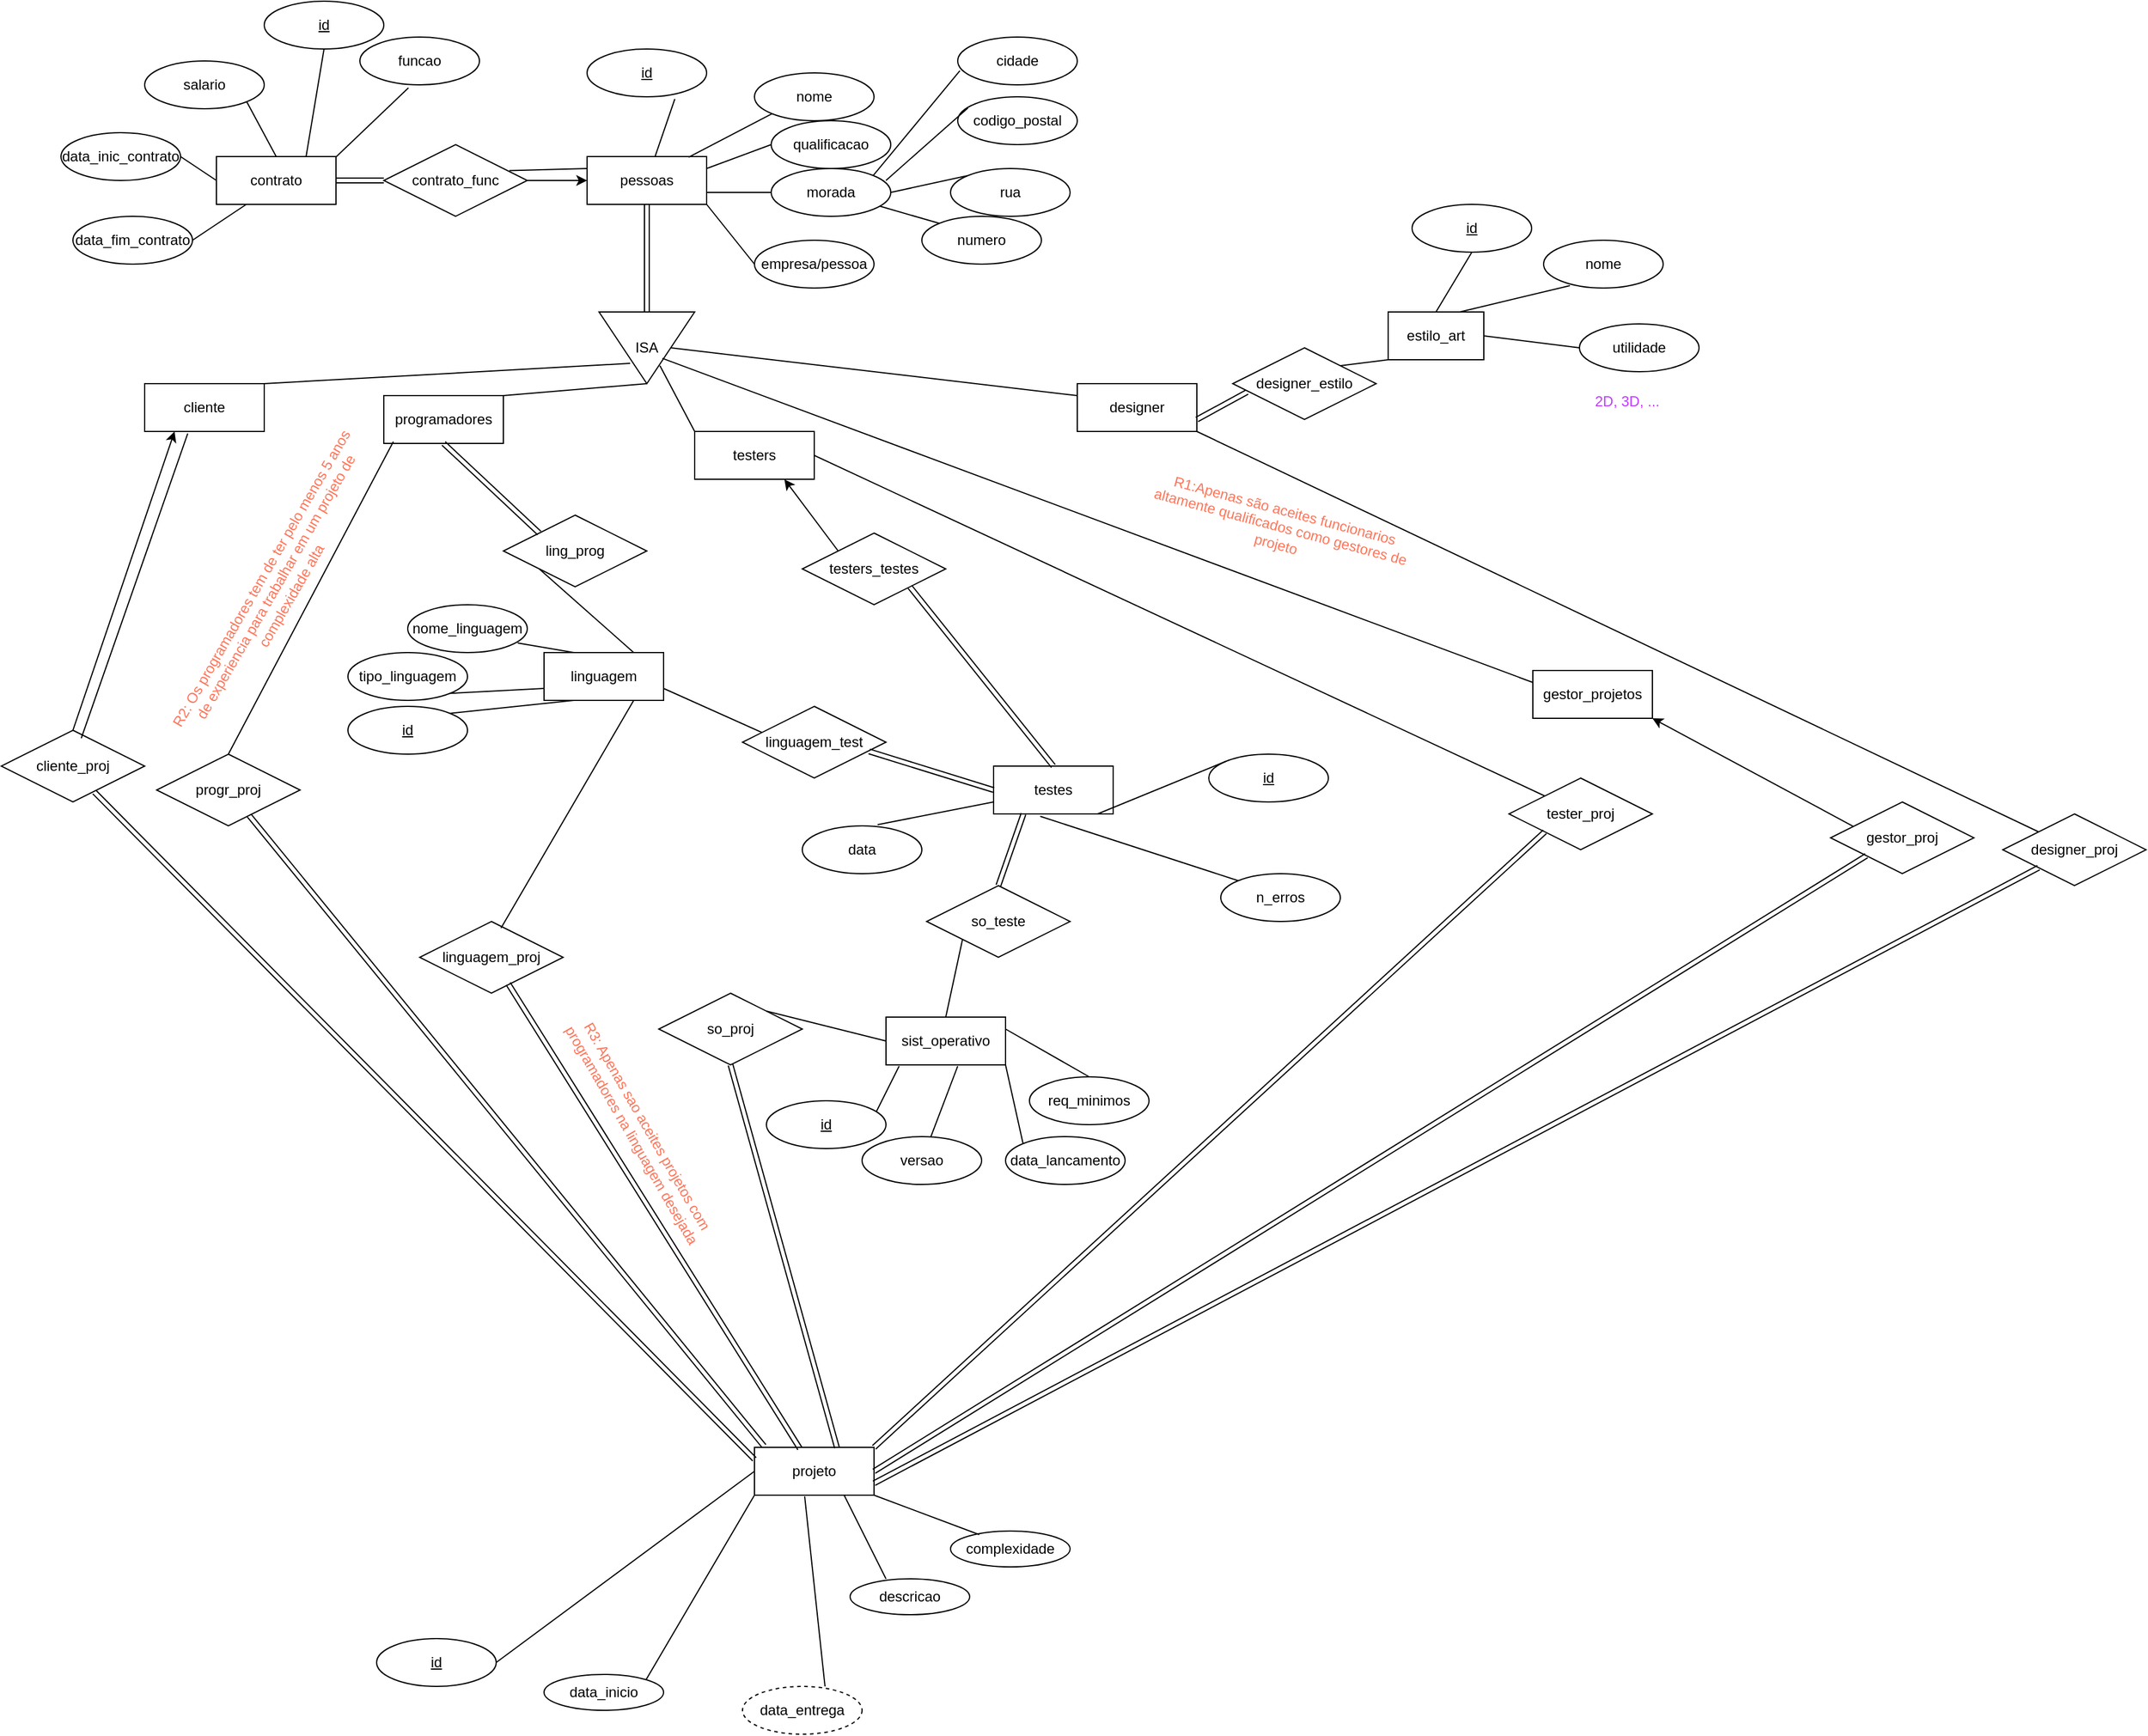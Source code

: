 <mxfile version="22.0.4" type="google">
  <diagram name="Página-1" id="nMjUwfcMZsWqJaZEK7a1">
    <mxGraphModel grid="1" page="1" gridSize="10" guides="1" tooltips="1" connect="1" arrows="1" fold="1" pageScale="1" pageWidth="827" pageHeight="1169" math="0" shadow="0">
      <root>
        <mxCell id="0" />
        <mxCell id="1" parent="0" />
        <mxCell id="pYMBZBInxaOQRp_aP_Sl-1" value="pessoas" style="whiteSpace=wrap;html=1;align=center;" vertex="1" parent="1">
          <mxGeometry x="350" y="190" width="100" height="40" as="geometry" />
        </mxCell>
        <mxCell id="pYMBZBInxaOQRp_aP_Sl-2" value="id" style="ellipse;whiteSpace=wrap;html=1;align=center;fontStyle=4;" vertex="1" parent="1">
          <mxGeometry x="350" y="100" width="100" height="40" as="geometry" />
        </mxCell>
        <mxCell id="pYMBZBInxaOQRp_aP_Sl-3" value="nome" style="ellipse;whiteSpace=wrap;html=1;align=center;" vertex="1" parent="1">
          <mxGeometry x="490" y="120" width="100" height="40" as="geometry" />
        </mxCell>
        <mxCell id="pYMBZBInxaOQRp_aP_Sl-4" value="funcao" style="ellipse;whiteSpace=wrap;html=1;align=center;direction=east;" vertex="1" parent="1">
          <mxGeometry x="160" y="90" width="100" height="40" as="geometry" />
        </mxCell>
        <mxCell id="pYMBZBInxaOQRp_aP_Sl-5" value="qualificacao" style="ellipse;whiteSpace=wrap;html=1;align=center;" vertex="1" parent="1">
          <mxGeometry x="504" y="160" width="100" height="40" as="geometry" />
        </mxCell>
        <mxCell id="pYMBZBInxaOQRp_aP_Sl-6" value="morada" style="ellipse;whiteSpace=wrap;html=1;align=center;" vertex="1" parent="1">
          <mxGeometry x="504" y="200" width="100" height="40" as="geometry" />
        </mxCell>
        <mxCell id="pYMBZBInxaOQRp_aP_Sl-7" value="empresa/pessoa" style="ellipse;whiteSpace=wrap;html=1;align=center;" vertex="1" parent="1">
          <mxGeometry x="490" y="260" width="100" height="40" as="geometry" />
        </mxCell>
        <mxCell id="pYMBZBInxaOQRp_aP_Sl-8" value="" style="endArrow=none;html=1;rounded=0;entryX=0;entryY=0.5;entryDx=0;entryDy=0;exitX=1;exitY=0.25;exitDx=0;exitDy=0;" edge="1" parent="1" source="pYMBZBInxaOQRp_aP_Sl-1" target="pYMBZBInxaOQRp_aP_Sl-5">
          <mxGeometry width="50" height="50" relative="1" as="geometry">
            <mxPoint x="320" y="270" as="sourcePoint" />
            <mxPoint x="370" y="220" as="targetPoint" />
          </mxGeometry>
        </mxCell>
        <mxCell id="pYMBZBInxaOQRp_aP_Sl-9" value="" style="endArrow=none;html=1;rounded=0;entryX=0;entryY=1;entryDx=0;entryDy=0;exitX=0.849;exitY=0.014;exitDx=0;exitDy=0;exitPerimeter=0;" edge="1" parent="1" source="pYMBZBInxaOQRp_aP_Sl-1" target="pYMBZBInxaOQRp_aP_Sl-3">
          <mxGeometry width="50" height="50" relative="1" as="geometry">
            <mxPoint x="320" y="270" as="sourcePoint" />
            <mxPoint x="370" y="220" as="targetPoint" />
          </mxGeometry>
        </mxCell>
        <mxCell id="pYMBZBInxaOQRp_aP_Sl-10" value="" style="endArrow=none;html=1;rounded=0;entryX=0.406;entryY=1.062;entryDx=0;entryDy=0;entryPerimeter=0;exitX=0.58;exitY=0.057;exitDx=0;exitDy=0;exitPerimeter=0;" edge="1" parent="1" target="pYMBZBInxaOQRp_aP_Sl-4">
          <mxGeometry width="50" height="50" relative="1" as="geometry">
            <mxPoint x="138" y="192.28" as="sourcePoint" />
            <mxPoint x="100" y="220" as="targetPoint" />
          </mxGeometry>
        </mxCell>
        <mxCell id="pYMBZBInxaOQRp_aP_Sl-11" value="" style="endArrow=none;html=1;rounded=0;entryX=0.734;entryY=1.046;entryDx=0;entryDy=0;entryPerimeter=0;" edge="1" parent="1" source="pYMBZBInxaOQRp_aP_Sl-1" target="pYMBZBInxaOQRp_aP_Sl-2">
          <mxGeometry width="50" height="50" relative="1" as="geometry">
            <mxPoint x="320" y="270" as="sourcePoint" />
            <mxPoint x="370" y="220" as="targetPoint" />
          </mxGeometry>
        </mxCell>
        <mxCell id="pYMBZBInxaOQRp_aP_Sl-12" value="" style="endArrow=none;html=1;rounded=0;entryX=0;entryY=0.5;entryDx=0;entryDy=0;exitX=1;exitY=0.75;exitDx=0;exitDy=0;" edge="1" parent="1" source="pYMBZBInxaOQRp_aP_Sl-1" target="pYMBZBInxaOQRp_aP_Sl-6">
          <mxGeometry width="50" height="50" relative="1" as="geometry">
            <mxPoint x="390" y="270" as="sourcePoint" />
            <mxPoint x="440" y="220" as="targetPoint" />
          </mxGeometry>
        </mxCell>
        <mxCell id="pYMBZBInxaOQRp_aP_Sl-13" value="" style="endArrow=none;html=1;rounded=0;entryX=0;entryY=0.5;entryDx=0;entryDy=0;exitX=1;exitY=1;exitDx=0;exitDy=0;" edge="1" parent="1" source="pYMBZBInxaOQRp_aP_Sl-1" target="pYMBZBInxaOQRp_aP_Sl-7">
          <mxGeometry width="50" height="50" relative="1" as="geometry">
            <mxPoint x="390" y="270" as="sourcePoint" />
            <mxPoint x="440" y="220" as="targetPoint" />
          </mxGeometry>
        </mxCell>
        <mxCell id="pYMBZBInxaOQRp_aP_Sl-14" value="cidade" style="ellipse;whiteSpace=wrap;html=1;align=center;" vertex="1" parent="1">
          <mxGeometry x="660" y="90" width="100" height="40" as="geometry" />
        </mxCell>
        <mxCell id="pYMBZBInxaOQRp_aP_Sl-15" value="codigo_postal" style="ellipse;whiteSpace=wrap;html=1;align=center;" vertex="1" parent="1">
          <mxGeometry x="660" y="140" width="100" height="40" as="geometry" />
        </mxCell>
        <mxCell id="pYMBZBInxaOQRp_aP_Sl-16" value="rua" style="ellipse;whiteSpace=wrap;html=1;align=center;" vertex="1" parent="1">
          <mxGeometry x="654" y="200" width="100" height="40" as="geometry" />
        </mxCell>
        <mxCell id="pYMBZBInxaOQRp_aP_Sl-17" value="numero" style="ellipse;whiteSpace=wrap;html=1;align=center;" vertex="1" parent="1">
          <mxGeometry x="630" y="240" width="100" height="40" as="geometry" />
        </mxCell>
        <mxCell id="pYMBZBInxaOQRp_aP_Sl-18" value="" style="endArrow=none;html=1;rounded=0;entryX=0.018;entryY=0.704;entryDx=0;entryDy=0;entryPerimeter=0;exitX=1;exitY=0;exitDx=0;exitDy=0;" edge="1" parent="1" source="pYMBZBInxaOQRp_aP_Sl-6" target="pYMBZBInxaOQRp_aP_Sl-14">
          <mxGeometry width="50" height="50" relative="1" as="geometry">
            <mxPoint x="650" y="130" as="sourcePoint" />
            <mxPoint x="640" y="120" as="targetPoint" />
          </mxGeometry>
        </mxCell>
        <mxCell id="pYMBZBInxaOQRp_aP_Sl-19" value="" style="endArrow=none;html=1;rounded=0;entryX=0.085;entryY=0.233;entryDx=0;entryDy=0;entryPerimeter=0;" edge="1" parent="1" target="pYMBZBInxaOQRp_aP_Sl-15">
          <mxGeometry width="50" height="50" relative="1" as="geometry">
            <mxPoint x="600" y="210" as="sourcePoint" />
            <mxPoint x="672" y="128" as="targetPoint" />
          </mxGeometry>
        </mxCell>
        <mxCell id="pYMBZBInxaOQRp_aP_Sl-20" value="" style="endArrow=none;html=1;rounded=0;entryX=0;entryY=0;entryDx=0;entryDy=0;exitX=1;exitY=0.5;exitDx=0;exitDy=0;" edge="1" parent="1" source="pYMBZBInxaOQRp_aP_Sl-6" target="pYMBZBInxaOQRp_aP_Sl-16">
          <mxGeometry width="50" height="50" relative="1" as="geometry">
            <mxPoint x="639.355" y="154.142" as="sourcePoint" />
            <mxPoint x="682" y="138" as="targetPoint" />
          </mxGeometry>
        </mxCell>
        <mxCell id="pYMBZBInxaOQRp_aP_Sl-21" value="" style="endArrow=none;html=1;rounded=0;exitX=0;exitY=0;exitDx=0;exitDy=0;" edge="1" parent="1" source="pYMBZBInxaOQRp_aP_Sl-17" target="pYMBZBInxaOQRp_aP_Sl-6">
          <mxGeometry width="50" height="50" relative="1" as="geometry">
            <mxPoint x="680" y="160" as="sourcePoint" />
            <mxPoint x="632.3" y="156.88" as="targetPoint" />
          </mxGeometry>
        </mxCell>
        <mxCell id="pYMBZBInxaOQRp_aP_Sl-22" value="contrato" style="whiteSpace=wrap;html=1;align=center;" vertex="1" parent="1">
          <mxGeometry x="40" y="190" width="100" height="40" as="geometry" />
        </mxCell>
        <mxCell id="pYMBZBInxaOQRp_aP_Sl-23" value="contrato_func" style="shape=rhombus;perimeter=rhombusPerimeter;whiteSpace=wrap;html=1;align=center;" vertex="1" parent="1">
          <mxGeometry x="180" y="180" width="120" height="60" as="geometry" />
        </mxCell>
        <mxCell id="pYMBZBInxaOQRp_aP_Sl-27" value="id" style="ellipse;whiteSpace=wrap;html=1;align=center;fontStyle=4;" vertex="1" parent="1">
          <mxGeometry x="80" y="60" width="100" height="40" as="geometry" />
        </mxCell>
        <mxCell id="pYMBZBInxaOQRp_aP_Sl-28" value="salario" style="ellipse;whiteSpace=wrap;html=1;align=center;" vertex="1" parent="1">
          <mxGeometry x="-20" y="110" width="100" height="40" as="geometry" />
        </mxCell>
        <mxCell id="pYMBZBInxaOQRp_aP_Sl-29" value="data_inic_contrato" style="ellipse;whiteSpace=wrap;html=1;align=center;" vertex="1" parent="1">
          <mxGeometry x="-90" y="170" width="100" height="40" as="geometry" />
        </mxCell>
        <mxCell id="pYMBZBInxaOQRp_aP_Sl-30" value="data_fim_contrato" style="ellipse;whiteSpace=wrap;html=1;align=center;" vertex="1" parent="1">
          <mxGeometry x="-80" y="240" width="100" height="40" as="geometry" />
        </mxCell>
        <mxCell id="pYMBZBInxaOQRp_aP_Sl-31" value="" style="endArrow=none;html=1;rounded=0;exitX=1;exitY=0.5;exitDx=0;exitDy=0;entryX=0.25;entryY=1;entryDx=0;entryDy=0;" edge="1" parent="1" source="pYMBZBInxaOQRp_aP_Sl-30" target="pYMBZBInxaOQRp_aP_Sl-22">
          <mxGeometry width="50" height="50" relative="1" as="geometry">
            <mxPoint x="40" y="190" as="sourcePoint" />
            <mxPoint x="90" y="140" as="targetPoint" />
          </mxGeometry>
        </mxCell>
        <mxCell id="pYMBZBInxaOQRp_aP_Sl-32" value="" style="endArrow=none;html=1;rounded=0;entryX=1;entryY=0.5;entryDx=0;entryDy=0;exitX=0;exitY=0.5;exitDx=0;exitDy=0;" edge="1" parent="1" source="pYMBZBInxaOQRp_aP_Sl-22" target="pYMBZBInxaOQRp_aP_Sl-29">
          <mxGeometry width="50" height="50" relative="1" as="geometry">
            <mxPoint x="40" y="190" as="sourcePoint" />
            <mxPoint x="90" y="140" as="targetPoint" />
          </mxGeometry>
        </mxCell>
        <mxCell id="pYMBZBInxaOQRp_aP_Sl-33" value="" style="endArrow=none;html=1;rounded=0;entryX=1;entryY=1;entryDx=0;entryDy=0;exitX=0.5;exitY=0;exitDx=0;exitDy=0;" edge="1" parent="1" source="pYMBZBInxaOQRp_aP_Sl-22" target="pYMBZBInxaOQRp_aP_Sl-28">
          <mxGeometry width="50" height="50" relative="1" as="geometry">
            <mxPoint x="40" y="190" as="sourcePoint" />
            <mxPoint x="90" y="140" as="targetPoint" />
          </mxGeometry>
        </mxCell>
        <mxCell id="pYMBZBInxaOQRp_aP_Sl-34" value="" style="endArrow=none;html=1;rounded=0;entryX=0.5;entryY=1;entryDx=0;entryDy=0;exitX=0.75;exitY=0;exitDx=0;exitDy=0;" edge="1" parent="1" source="pYMBZBInxaOQRp_aP_Sl-22" target="pYMBZBInxaOQRp_aP_Sl-27">
          <mxGeometry width="50" height="50" relative="1" as="geometry">
            <mxPoint x="40" y="190" as="sourcePoint" />
            <mxPoint x="90" y="140" as="targetPoint" />
          </mxGeometry>
        </mxCell>
        <mxCell id="cx5ySKviC3P1cnNgyjA7-1" value="ISA" style="triangle;whiteSpace=wrap;html=1;direction=south;" vertex="1" parent="1">
          <mxGeometry x="360" y="320" width="80" height="60" as="geometry" />
        </mxCell>
        <mxCell id="cx5ySKviC3P1cnNgyjA7-3" value="cliente" style="whiteSpace=wrap;html=1;align=center;" vertex="1" parent="1">
          <mxGeometry x="-20" y="380" width="100" height="40" as="geometry" />
        </mxCell>
        <mxCell id="cx5ySKviC3P1cnNgyjA7-4" value="" style="endArrow=none;html=1;rounded=0;entryX=0.717;entryY=0.675;entryDx=0;entryDy=0;entryPerimeter=0;exitX=1;exitY=0;exitDx=0;exitDy=0;" edge="1" parent="1" source="cx5ySKviC3P1cnNgyjA7-3" target="cx5ySKviC3P1cnNgyjA7-1">
          <mxGeometry width="50" height="50" relative="1" as="geometry">
            <mxPoint x="420" y="560" as="sourcePoint" />
            <mxPoint x="470" y="510" as="targetPoint" />
          </mxGeometry>
        </mxCell>
        <mxCell id="cx5ySKviC3P1cnNgyjA7-5" value="programadores" style="whiteSpace=wrap;html=1;align=center;" vertex="1" parent="1">
          <mxGeometry x="180" y="390" width="100" height="40" as="geometry" />
        </mxCell>
        <mxCell id="cx5ySKviC3P1cnNgyjA7-6" value="" style="endArrow=none;html=1;rounded=0;entryX=1;entryY=0.5;entryDx=0;entryDy=0;exitX=1;exitY=0;exitDx=0;exitDy=0;" edge="1" parent="1" source="cx5ySKviC3P1cnNgyjA7-5" target="cx5ySKviC3P1cnNgyjA7-1">
          <mxGeometry width="50" height="50" relative="1" as="geometry">
            <mxPoint x="420" y="560" as="sourcePoint" />
            <mxPoint x="470" y="510" as="targetPoint" />
          </mxGeometry>
        </mxCell>
        <mxCell id="cx5ySKviC3P1cnNgyjA7-7" value="ling_prog" style="shape=rhombus;perimeter=rhombusPerimeter;whiteSpace=wrap;html=1;align=center;" vertex="1" parent="1">
          <mxGeometry x="280" y="490" width="120" height="60" as="geometry" />
        </mxCell>
        <mxCell id="cx5ySKviC3P1cnNgyjA7-8" value="linguagem" style="whiteSpace=wrap;html=1;align=center;" vertex="1" parent="1">
          <mxGeometry x="314" y="605" width="100" height="40" as="geometry" />
        </mxCell>
        <mxCell id="cx5ySKviC3P1cnNgyjA7-9" value="" style="shape=link;html=1;rounded=0;entryX=0.5;entryY=1;entryDx=0;entryDy=0;exitX=0;exitY=0;exitDx=0;exitDy=0;" edge="1" parent="1" source="cx5ySKviC3P1cnNgyjA7-7" target="cx5ySKviC3P1cnNgyjA7-5">
          <mxGeometry width="100" relative="1" as="geometry">
            <mxPoint x="340" y="710" as="sourcePoint" />
            <mxPoint x="440" y="710" as="targetPoint" />
          </mxGeometry>
        </mxCell>
        <mxCell id="cx5ySKviC3P1cnNgyjA7-10" value="" style="endArrow=none;html=1;rounded=0;entryX=0;entryY=1;entryDx=0;entryDy=0;exitX=0.75;exitY=0;exitDx=0;exitDy=0;" edge="1" parent="1" source="cx5ySKviC3P1cnNgyjA7-8" target="cx5ySKviC3P1cnNgyjA7-7">
          <mxGeometry width="50" height="50" relative="1" as="geometry">
            <mxPoint x="370" y="740" as="sourcePoint" />
            <mxPoint x="420" y="690" as="targetPoint" />
          </mxGeometry>
        </mxCell>
        <mxCell id="cx5ySKviC3P1cnNgyjA7-11" value="nome_linguagem" style="ellipse;whiteSpace=wrap;html=1;align=center;" vertex="1" parent="1">
          <mxGeometry x="200" y="565" width="100" height="40" as="geometry" />
        </mxCell>
        <mxCell id="cx5ySKviC3P1cnNgyjA7-12" value="" style="endArrow=none;html=1;rounded=0;entryX=0.92;entryY=0.8;entryDx=0;entryDy=0;entryPerimeter=0;exitX=0.25;exitY=0;exitDx=0;exitDy=0;" edge="1" parent="1" source="cx5ySKviC3P1cnNgyjA7-8" target="cx5ySKviC3P1cnNgyjA7-11">
          <mxGeometry width="50" height="50" relative="1" as="geometry">
            <mxPoint x="370" y="660" as="sourcePoint" />
            <mxPoint x="420" y="610" as="targetPoint" />
          </mxGeometry>
        </mxCell>
        <mxCell id="cx5ySKviC3P1cnNgyjA7-13" value="tipo_linguagem" style="ellipse;whiteSpace=wrap;html=1;align=center;" vertex="1" parent="1">
          <mxGeometry x="150" y="605" width="100" height="40" as="geometry" />
        </mxCell>
        <mxCell id="cx5ySKviC3P1cnNgyjA7-14" value="" style="endArrow=none;html=1;rounded=0;entryX=1;entryY=1;entryDx=0;entryDy=0;exitX=0;exitY=0.75;exitDx=0;exitDy=0;" edge="1" parent="1" source="cx5ySKviC3P1cnNgyjA7-8" target="cx5ySKviC3P1cnNgyjA7-13">
          <mxGeometry width="50" height="50" relative="1" as="geometry">
            <mxPoint x="370" y="660" as="sourcePoint" />
            <mxPoint x="420" y="610" as="targetPoint" />
          </mxGeometry>
        </mxCell>
        <mxCell id="cx5ySKviC3P1cnNgyjA7-15" value="id" style="ellipse;whiteSpace=wrap;html=1;align=center;fontStyle=4;" vertex="1" parent="1">
          <mxGeometry x="150" y="650" width="100" height="40" as="geometry" />
        </mxCell>
        <mxCell id="cx5ySKviC3P1cnNgyjA7-16" value="" style="endArrow=none;html=1;rounded=0;entryX=0.25;entryY=1;entryDx=0;entryDy=0;exitX=1;exitY=0;exitDx=0;exitDy=0;" edge="1" parent="1" source="cx5ySKviC3P1cnNgyjA7-15" target="cx5ySKviC3P1cnNgyjA7-8">
          <mxGeometry width="50" height="50" relative="1" as="geometry">
            <mxPoint x="370" y="660" as="sourcePoint" />
            <mxPoint x="420" y="610" as="targetPoint" />
          </mxGeometry>
        </mxCell>
        <mxCell id="cx5ySKviC3P1cnNgyjA7-19" value="testers" style="whiteSpace=wrap;html=1;align=center;" vertex="1" parent="1">
          <mxGeometry x="440" y="420" width="100" height="40" as="geometry" />
        </mxCell>
        <mxCell id="cx5ySKviC3P1cnNgyjA7-20" value="" style="endArrow=none;html=1;rounded=0;entryX=0.75;entryY=0.363;entryDx=0;entryDy=0;entryPerimeter=0;exitX=0;exitY=0;exitDx=0;exitDy=0;" edge="1" parent="1" source="cx5ySKviC3P1cnNgyjA7-19" target="cx5ySKviC3P1cnNgyjA7-1">
          <mxGeometry width="50" height="50" relative="1" as="geometry">
            <mxPoint x="630" y="470" as="sourcePoint" />
            <mxPoint x="680" y="420" as="targetPoint" />
          </mxGeometry>
        </mxCell>
        <mxCell id="cx5ySKviC3P1cnNgyjA7-22" value="testers_testes" style="shape=rhombus;perimeter=rhombusPerimeter;whiteSpace=wrap;html=1;align=center;" vertex="1" parent="1">
          <mxGeometry x="530" y="505" width="120" height="60" as="geometry" />
        </mxCell>
        <mxCell id="cx5ySKviC3P1cnNgyjA7-23" value="testes" style="whiteSpace=wrap;html=1;align=center;" vertex="1" parent="1">
          <mxGeometry x="690" y="700" width="100" height="40" as="geometry" />
        </mxCell>
        <mxCell id="cx5ySKviC3P1cnNgyjA7-24" value="data" style="ellipse;whiteSpace=wrap;html=1;align=center;" vertex="1" parent="1">
          <mxGeometry x="530" y="750" width="100" height="40" as="geometry" />
        </mxCell>
        <mxCell id="cx5ySKviC3P1cnNgyjA7-26" value="n_erros" style="ellipse;whiteSpace=wrap;html=1;align=center;" vertex="1" parent="1">
          <mxGeometry x="880" y="790" width="100" height="40" as="geometry" />
        </mxCell>
        <mxCell id="cx5ySKviC3P1cnNgyjA7-27" value="id" style="ellipse;whiteSpace=wrap;html=1;align=center;fontStyle=4;" vertex="1" parent="1">
          <mxGeometry x="870" y="690" width="100" height="40" as="geometry" />
        </mxCell>
        <mxCell id="cx5ySKviC3P1cnNgyjA7-28" value="" style="endArrow=none;html=1;rounded=0;entryX=0;entryY=0.75;entryDx=0;entryDy=0;exitX=0.63;exitY=-0.025;exitDx=0;exitDy=0;exitPerimeter=0;" edge="1" parent="1" source="cx5ySKviC3P1cnNgyjA7-24" target="cx5ySKviC3P1cnNgyjA7-23">
          <mxGeometry width="50" height="50" relative="1" as="geometry">
            <mxPoint x="830" y="610" as="sourcePoint" />
            <mxPoint x="880" y="560" as="targetPoint" />
          </mxGeometry>
        </mxCell>
        <mxCell id="cx5ySKviC3P1cnNgyjA7-29" value="" style="endArrow=none;html=1;rounded=0;entryX=0.39;entryY=1.05;entryDx=0;entryDy=0;exitX=0;exitY=0;exitDx=0;exitDy=0;entryPerimeter=0;" edge="1" parent="1" source="cx5ySKviC3P1cnNgyjA7-26" target="cx5ySKviC3P1cnNgyjA7-23">
          <mxGeometry width="50" height="50" relative="1" as="geometry">
            <mxPoint x="603" y="679" as="sourcePoint" />
            <mxPoint x="650" y="660" as="targetPoint" />
          </mxGeometry>
        </mxCell>
        <mxCell id="cx5ySKviC3P1cnNgyjA7-30" value="" style="endArrow=none;html=1;rounded=0;entryX=0.87;entryY=1;entryDx=0;entryDy=0;exitX=0;exitY=0;exitDx=0;exitDy=0;entryPerimeter=0;" edge="1" parent="1" source="cx5ySKviC3P1cnNgyjA7-27" target="cx5ySKviC3P1cnNgyjA7-23">
          <mxGeometry width="50" height="50" relative="1" as="geometry">
            <mxPoint x="613" y="689" as="sourcePoint" />
            <mxPoint x="660" y="670" as="targetPoint" />
          </mxGeometry>
        </mxCell>
        <mxCell id="cx5ySKviC3P1cnNgyjA7-37" value="linguagem_test" style="shape=rhombus;perimeter=rhombusPerimeter;whiteSpace=wrap;html=1;align=center;" vertex="1" parent="1">
          <mxGeometry x="480" y="650" width="120" height="60" as="geometry" />
        </mxCell>
        <mxCell id="cx5ySKviC3P1cnNgyjA7-40" value="sist_operativo" style="whiteSpace=wrap;html=1;align=center;" vertex="1" parent="1">
          <mxGeometry x="600" y="910" width="100" height="40" as="geometry" />
        </mxCell>
        <mxCell id="cx5ySKviC3P1cnNgyjA7-41" value="req_minimos" style="ellipse;whiteSpace=wrap;html=1;align=center;" vertex="1" parent="1">
          <mxGeometry x="720" y="960" width="100" height="40" as="geometry" />
        </mxCell>
        <mxCell id="cx5ySKviC3P1cnNgyjA7-42" value="data_lancamento" style="ellipse;whiteSpace=wrap;html=1;align=center;" vertex="1" parent="1">
          <mxGeometry x="700" y="1010" width="100" height="40" as="geometry" />
        </mxCell>
        <mxCell id="cx5ySKviC3P1cnNgyjA7-43" value="versao" style="ellipse;whiteSpace=wrap;html=1;align=center;" vertex="1" parent="1">
          <mxGeometry x="580" y="1010" width="100" height="40" as="geometry" />
        </mxCell>
        <mxCell id="cx5ySKviC3P1cnNgyjA7-44" value="id" style="ellipse;whiteSpace=wrap;html=1;align=center;fontStyle=4;" vertex="1" parent="1">
          <mxGeometry x="500" y="980" width="100" height="40" as="geometry" />
        </mxCell>
        <mxCell id="cx5ySKviC3P1cnNgyjA7-45" value="" style="endArrow=none;html=1;rounded=0;entryX=0.5;entryY=0;entryDx=0;entryDy=0;exitX=1;exitY=0.25;exitDx=0;exitDy=0;" edge="1" parent="1" source="cx5ySKviC3P1cnNgyjA7-40" target="cx5ySKviC3P1cnNgyjA7-41">
          <mxGeometry width="50" height="50" relative="1" as="geometry">
            <mxPoint x="700" y="760" as="sourcePoint" />
            <mxPoint x="750" y="710" as="targetPoint" />
          </mxGeometry>
        </mxCell>
        <mxCell id="cx5ySKviC3P1cnNgyjA7-46" value="" style="endArrow=none;html=1;rounded=0;entryX=0;entryY=0;entryDx=0;entryDy=0;exitX=1;exitY=1;exitDx=0;exitDy=0;" edge="1" parent="1" source="cx5ySKviC3P1cnNgyjA7-40" target="cx5ySKviC3P1cnNgyjA7-42">
          <mxGeometry width="50" height="50" relative="1" as="geometry">
            <mxPoint x="710" y="930" as="sourcePoint" />
            <mxPoint x="780" y="970" as="targetPoint" />
          </mxGeometry>
        </mxCell>
        <mxCell id="cx5ySKviC3P1cnNgyjA7-47" value="" style="endArrow=none;html=1;rounded=0;exitX=0.6;exitY=1.025;exitDx=0;exitDy=0;exitPerimeter=0;" edge="1" parent="1" source="cx5ySKviC3P1cnNgyjA7-40" target="cx5ySKviC3P1cnNgyjA7-43">
          <mxGeometry width="50" height="50" relative="1" as="geometry">
            <mxPoint x="720" y="940" as="sourcePoint" />
            <mxPoint x="790" y="980" as="targetPoint" />
          </mxGeometry>
        </mxCell>
        <mxCell id="cx5ySKviC3P1cnNgyjA7-48" value="" style="endArrow=none;html=1;rounded=0;entryX=0.92;entryY=0.225;entryDx=0;entryDy=0;exitX=0.11;exitY=1.025;exitDx=0;exitDy=0;exitPerimeter=0;entryPerimeter=0;" edge="1" parent="1" source="cx5ySKviC3P1cnNgyjA7-40" target="cx5ySKviC3P1cnNgyjA7-44">
          <mxGeometry width="50" height="50" relative="1" as="geometry">
            <mxPoint x="730" y="950" as="sourcePoint" />
            <mxPoint x="800" y="990" as="targetPoint" />
          </mxGeometry>
        </mxCell>
        <mxCell id="cx5ySKviC3P1cnNgyjA7-50" value="so_teste" style="shape=rhombus;perimeter=rhombusPerimeter;whiteSpace=wrap;html=1;align=center;" vertex="1" parent="1">
          <mxGeometry x="634" y="800" width="120" height="60" as="geometry" />
        </mxCell>
        <mxCell id="cx5ySKviC3P1cnNgyjA7-53" value="designer" style="whiteSpace=wrap;html=1;align=center;" vertex="1" parent="1">
          <mxGeometry x="760" y="380" width="100" height="40" as="geometry" />
        </mxCell>
        <mxCell id="cx5ySKviC3P1cnNgyjA7-54" value="" style="endArrow=none;html=1;rounded=0;entryX=0;entryY=0.25;entryDx=0;entryDy=0;exitX=0.5;exitY=0;exitDx=0;exitDy=0;" edge="1" parent="1" source="cx5ySKviC3P1cnNgyjA7-1" target="cx5ySKviC3P1cnNgyjA7-53">
          <mxGeometry width="50" height="50" relative="1" as="geometry">
            <mxPoint x="560" y="470" as="sourcePoint" />
            <mxPoint x="610" y="420" as="targetPoint" />
          </mxGeometry>
        </mxCell>
        <mxCell id="cx5ySKviC3P1cnNgyjA7-55" value="estilo_art" style="whiteSpace=wrap;html=1;align=center;" vertex="1" parent="1">
          <mxGeometry x="1020" y="320" width="80" height="40" as="geometry" />
        </mxCell>
        <mxCell id="cx5ySKviC3P1cnNgyjA7-56" value="id" style="ellipse;whiteSpace=wrap;html=1;align=center;fontStyle=4;" vertex="1" parent="1">
          <mxGeometry x="1040" y="230" width="100" height="40" as="geometry" />
        </mxCell>
        <mxCell id="cx5ySKviC3P1cnNgyjA7-57" value="nome" style="ellipse;whiteSpace=wrap;html=1;align=center;" vertex="1" parent="1">
          <mxGeometry x="1150" y="260" width="100" height="40" as="geometry" />
        </mxCell>
        <mxCell id="cx5ySKviC3P1cnNgyjA7-58" value="utilidade" style="ellipse;whiteSpace=wrap;html=1;align=center;" vertex="1" parent="1">
          <mxGeometry x="1180" y="330" width="100" height="40" as="geometry" />
        </mxCell>
        <mxCell id="cx5ySKviC3P1cnNgyjA7-59" value="" style="endArrow=none;html=1;rounded=0;entryX=0.5;entryY=1;entryDx=0;entryDy=0;exitX=0.5;exitY=0;exitDx=0;exitDy=0;" edge="1" parent="1" source="cx5ySKviC3P1cnNgyjA7-55" target="cx5ySKviC3P1cnNgyjA7-56">
          <mxGeometry width="50" height="50" relative="1" as="geometry">
            <mxPoint x="860" y="470" as="sourcePoint" />
            <mxPoint x="910" y="420" as="targetPoint" />
          </mxGeometry>
        </mxCell>
        <mxCell id="cx5ySKviC3P1cnNgyjA7-60" value="" style="endArrow=none;html=1;rounded=0;entryX=0.22;entryY=0.95;entryDx=0;entryDy=0;exitX=0.75;exitY=0;exitDx=0;exitDy=0;entryPerimeter=0;" edge="1" parent="1" source="cx5ySKviC3P1cnNgyjA7-55" target="cx5ySKviC3P1cnNgyjA7-57">
          <mxGeometry width="50" height="50" relative="1" as="geometry">
            <mxPoint x="1100" y="330" as="sourcePoint" />
            <mxPoint x="1100" y="280" as="targetPoint" />
          </mxGeometry>
        </mxCell>
        <mxCell id="cx5ySKviC3P1cnNgyjA7-61" value="" style="endArrow=none;html=1;rounded=0;entryX=0;entryY=0.5;entryDx=0;entryDy=0;exitX=1;exitY=0.5;exitDx=0;exitDy=0;" edge="1" parent="1" source="cx5ySKviC3P1cnNgyjA7-55" target="cx5ySKviC3P1cnNgyjA7-58">
          <mxGeometry width="50" height="50" relative="1" as="geometry">
            <mxPoint x="1110" y="340" as="sourcePoint" />
            <mxPoint x="1110" y="290" as="targetPoint" />
          </mxGeometry>
        </mxCell>
        <mxCell id="cx5ySKviC3P1cnNgyjA7-64" value="designer_estilo" style="shape=rhombus;perimeter=rhombusPerimeter;whiteSpace=wrap;html=1;align=center;" vertex="1" parent="1">
          <mxGeometry x="890" y="350" width="120" height="60" as="geometry" />
        </mxCell>
        <mxCell id="cx5ySKviC3P1cnNgyjA7-65" value="" style="endArrow=none;html=1;rounded=0;entryX=0;entryY=1;entryDx=0;entryDy=0;exitX=1;exitY=0;exitDx=0;exitDy=0;" edge="1" parent="1" source="cx5ySKviC3P1cnNgyjA7-64" target="cx5ySKviC3P1cnNgyjA7-55">
          <mxGeometry width="50" height="50" relative="1" as="geometry">
            <mxPoint x="860" y="470" as="sourcePoint" />
            <mxPoint x="910" y="420" as="targetPoint" />
          </mxGeometry>
        </mxCell>
        <mxCell id="cx5ySKviC3P1cnNgyjA7-67" value="" style="shape=link;html=1;rounded=0;entryX=0.1;entryY=0.617;entryDx=0;entryDy=0;entryPerimeter=0;exitX=1;exitY=0.75;exitDx=0;exitDy=0;" edge="1" parent="1" source="cx5ySKviC3P1cnNgyjA7-53" target="cx5ySKviC3P1cnNgyjA7-64">
          <mxGeometry width="100" relative="1" as="geometry">
            <mxPoint x="750" y="430" as="sourcePoint" />
            <mxPoint x="850" y="430" as="targetPoint" />
          </mxGeometry>
        </mxCell>
        <mxCell id="cx5ySKviC3P1cnNgyjA7-68" value="gestor_projetos" style="whiteSpace=wrap;html=1;align=center;" vertex="1" parent="1">
          <mxGeometry x="1141" y="620" width="100" height="40" as="geometry" />
        </mxCell>
        <mxCell id="cx5ySKviC3P1cnNgyjA7-69" value="" style="endArrow=none;html=1;rounded=0;entryX=0;entryY=0.25;entryDx=0;entryDy=0;exitX=0.647;exitY=0.338;exitDx=0;exitDy=0;exitPerimeter=0;" edge="1" parent="1" source="cx5ySKviC3P1cnNgyjA7-1" target="cx5ySKviC3P1cnNgyjA7-68">
          <mxGeometry width="50" height="50" relative="1" as="geometry">
            <mxPoint x="840" y="530" as="sourcePoint" />
            <mxPoint x="890" y="480" as="targetPoint" />
          </mxGeometry>
        </mxCell>
        <mxCell id="cx5ySKviC3P1cnNgyjA7-71" value="R1:Apenas são aceites funcionarios altamente qualificados como gestores de projeto" style="text;html=1;strokeColor=none;fillColor=none;align=center;verticalAlign=middle;whiteSpace=wrap;rounded=0;fontColor=#FF7559;rotation=15;" vertex="1" parent="1">
          <mxGeometry x="810" y="480" width="240" height="40" as="geometry" />
        </mxCell>
        <mxCell id="cx5ySKviC3P1cnNgyjA7-72" value="projeto" style="whiteSpace=wrap;html=1;align=center;" vertex="1" parent="1">
          <mxGeometry x="490" y="1270" width="100" height="40" as="geometry" />
        </mxCell>
        <mxCell id="cx5ySKviC3P1cnNgyjA7-73" value="data_entrega" style="ellipse;whiteSpace=wrap;html=1;align=center;dashed=1;" vertex="1" parent="1">
          <mxGeometry x="480" y="1470" width="100" height="40" as="geometry" />
        </mxCell>
        <mxCell id="cx5ySKviC3P1cnNgyjA7-76" value="data_inicio" style="ellipse;whiteSpace=wrap;html=1;align=center;" vertex="1" parent="1">
          <mxGeometry x="314" y="1460" width="100" height="30" as="geometry" />
        </mxCell>
        <mxCell id="cx5ySKviC3P1cnNgyjA7-77" value="descricao" style="ellipse;whiteSpace=wrap;html=1;align=center;" vertex="1" parent="1">
          <mxGeometry x="570" y="1380" width="100" height="30" as="geometry" />
        </mxCell>
        <mxCell id="cx5ySKviC3P1cnNgyjA7-78" value="complexidade" style="ellipse;whiteSpace=wrap;html=1;align=center;" vertex="1" parent="1">
          <mxGeometry x="654" y="1340" width="100" height="30" as="geometry" />
        </mxCell>
        <mxCell id="cx5ySKviC3P1cnNgyjA7-80" value="id" style="ellipse;whiteSpace=wrap;html=1;align=center;fontStyle=4;" vertex="1" parent="1">
          <mxGeometry x="174" y="1430" width="100" height="40" as="geometry" />
        </mxCell>
        <mxCell id="cx5ySKviC3P1cnNgyjA7-81" value="progr_proj" style="shape=rhombus;perimeter=rhombusPerimeter;whiteSpace=wrap;html=1;align=center;" vertex="1" parent="1">
          <mxGeometry x="-10" y="690" width="120" height="60" as="geometry" />
        </mxCell>
        <mxCell id="cx5ySKviC3P1cnNgyjA7-82" value="cliente_proj" style="shape=rhombus;perimeter=rhombusPerimeter;whiteSpace=wrap;html=1;align=center;" vertex="1" parent="1">
          <mxGeometry x="-140" y="670" width="120" height="60" as="geometry" />
        </mxCell>
        <mxCell id="cx5ySKviC3P1cnNgyjA7-83" value="tester_proj" style="shape=rhombus;perimeter=rhombusPerimeter;whiteSpace=wrap;html=1;align=center;" vertex="1" parent="1">
          <mxGeometry x="1121" y="710" width="120" height="60" as="geometry" />
        </mxCell>
        <mxCell id="cx5ySKviC3P1cnNgyjA7-84" value="gestor_proj" style="shape=rhombus;perimeter=rhombusPerimeter;whiteSpace=wrap;html=1;align=center;" vertex="1" parent="1">
          <mxGeometry x="1390" y="730" width="120" height="60" as="geometry" />
        </mxCell>
        <mxCell id="cx5ySKviC3P1cnNgyjA7-85" value="linguagem_proj" style="shape=rhombus;perimeter=rhombusPerimeter;whiteSpace=wrap;html=1;align=center;" vertex="1" parent="1">
          <mxGeometry x="210" y="830" width="120" height="60" as="geometry" />
        </mxCell>
        <mxCell id="cx5ySKviC3P1cnNgyjA7-86" value="so_proj" style="shape=rhombus;perimeter=rhombusPerimeter;whiteSpace=wrap;html=1;align=center;" vertex="1" parent="1">
          <mxGeometry x="410" y="890" width="120" height="60" as="geometry" />
        </mxCell>
        <mxCell id="cx5ySKviC3P1cnNgyjA7-87" value="" style="endArrow=none;html=1;rounded=0;entryX=0;entryY=0.5;entryDx=0;entryDy=0;exitX=1;exitY=0.5;exitDx=0;exitDy=0;" edge="1" parent="1" source="cx5ySKviC3P1cnNgyjA7-80" target="cx5ySKviC3P1cnNgyjA7-72">
          <mxGeometry width="50" height="50" relative="1" as="geometry">
            <mxPoint x="370" y="1240" as="sourcePoint" />
            <mxPoint x="420" y="1190" as="targetPoint" />
          </mxGeometry>
        </mxCell>
        <mxCell id="cx5ySKviC3P1cnNgyjA7-88" value="" style="endArrow=none;html=1;rounded=0;entryX=0;entryY=1;entryDx=0;entryDy=0;exitX=1;exitY=0;exitDx=0;exitDy=0;" edge="1" parent="1" source="cx5ySKviC3P1cnNgyjA7-76" target="cx5ySKviC3P1cnNgyjA7-72">
          <mxGeometry width="50" height="50" relative="1" as="geometry">
            <mxPoint x="360" y="1310" as="sourcePoint" />
            <mxPoint x="500" y="1300" as="targetPoint" />
          </mxGeometry>
        </mxCell>
        <mxCell id="cx5ySKviC3P1cnNgyjA7-89" value="" style="endArrow=none;html=1;rounded=0;entryX=0.42;entryY=1.025;entryDx=0;entryDy=0;exitX=0.69;exitY=0;exitDx=0;exitDy=0;entryPerimeter=0;exitPerimeter=0;" edge="1" parent="1" source="cx5ySKviC3P1cnNgyjA7-73" target="cx5ySKviC3P1cnNgyjA7-72">
          <mxGeometry width="50" height="50" relative="1" as="geometry">
            <mxPoint x="370" y="1320" as="sourcePoint" />
            <mxPoint x="510" y="1310" as="targetPoint" />
          </mxGeometry>
        </mxCell>
        <mxCell id="cx5ySKviC3P1cnNgyjA7-90" value="" style="endArrow=none;html=1;rounded=0;entryX=0.75;entryY=1;entryDx=0;entryDy=0;exitX=0.3;exitY=0;exitDx=0;exitDy=0;exitPerimeter=0;" edge="1" parent="1" source="cx5ySKviC3P1cnNgyjA7-77" target="cx5ySKviC3P1cnNgyjA7-72">
          <mxGeometry width="50" height="50" relative="1" as="geometry">
            <mxPoint x="380" y="1330" as="sourcePoint" />
            <mxPoint x="520" y="1320" as="targetPoint" />
          </mxGeometry>
        </mxCell>
        <mxCell id="cx5ySKviC3P1cnNgyjA7-91" value="" style="endArrow=none;html=1;rounded=0;entryX=1;entryY=1;entryDx=0;entryDy=0;exitX=0.24;exitY=0.1;exitDx=0;exitDy=0;exitPerimeter=0;" edge="1" parent="1" source="cx5ySKviC3P1cnNgyjA7-78" target="cx5ySKviC3P1cnNgyjA7-72">
          <mxGeometry width="50" height="50" relative="1" as="geometry">
            <mxPoint x="390" y="1340" as="sourcePoint" />
            <mxPoint x="530" y="1330" as="targetPoint" />
          </mxGeometry>
        </mxCell>
        <mxCell id="cx5ySKviC3P1cnNgyjA7-96" value="R3: Apenas sao aceites projetos com programadores na linguagem desejada" style="text;html=1;strokeColor=none;fillColor=none;align=center;verticalAlign=middle;whiteSpace=wrap;rounded=0;fontColor=#FF7559;rotation=60;" vertex="1" parent="1">
          <mxGeometry x="284" y="990" width="220" height="30" as="geometry" />
        </mxCell>
        <mxCell id="cx5ySKviC3P1cnNgyjA7-105" value="2D, 3D, ..." style="text;html=1;strokeColor=none;fillColor=none;align=center;verticalAlign=middle;whiteSpace=wrap;rounded=0;fontColor=#BE3DFF;" vertex="1" parent="1">
          <mxGeometry x="1190" y="380" width="60" height="30" as="geometry" />
        </mxCell>
        <mxCell id="cx5ySKviC3P1cnNgyjA7-106" value="&lt;font color=&quot;#ff7559&quot;&gt;R2: Os programadores tem de ter pelo menos 5 anos de experiencia para trabalhar em um projeto de complexidade alta&lt;/font&gt;" style="text;html=1;strokeColor=none;fillColor=none;align=center;verticalAlign=middle;whiteSpace=wrap;rounded=0;rotation=-60;" vertex="1" parent="1">
          <mxGeometry x="-60" y="535" width="300" height="30" as="geometry" />
        </mxCell>
        <mxCell id="cx5ySKviC3P1cnNgyjA7-116" value="designer_proj" style="shape=rhombus;perimeter=rhombusPerimeter;whiteSpace=wrap;html=1;align=center;" vertex="1" parent="1">
          <mxGeometry x="1534" y="740" width="120" height="60" as="geometry" />
        </mxCell>
        <mxCell id="nSw8IJMJKadcHm2kyn1e-1" value="" style="shape=link;html=1;rounded=0;entryX=0.5;entryY=1;entryDx=0;entryDy=0;exitX=0;exitY=0.5;exitDx=0;exitDy=0;" edge="1" parent="1" source="cx5ySKviC3P1cnNgyjA7-1" target="pYMBZBInxaOQRp_aP_Sl-1">
          <mxGeometry width="100" relative="1" as="geometry">
            <mxPoint x="180" y="200" as="sourcePoint" />
            <mxPoint x="280" y="200" as="targetPoint" />
          </mxGeometry>
        </mxCell>
        <mxCell id="nSw8IJMJKadcHm2kyn1e-2" value="" style="endArrow=none;html=1;rounded=0;exitX=1;exitY=1;exitDx=0;exitDy=0;entryX=0;entryY=0;entryDx=0;entryDy=0;" edge="1" parent="1" source="cx5ySKviC3P1cnNgyjA7-53" target="cx5ySKviC3P1cnNgyjA7-116">
          <mxGeometry width="50" height="50" relative="1" as="geometry">
            <mxPoint x="1090" y="760" as="sourcePoint" />
            <mxPoint x="1140" y="710" as="targetPoint" />
          </mxGeometry>
        </mxCell>
        <mxCell id="nSw8IJMJKadcHm2kyn1e-3" value="" style="shape=link;html=1;rounded=0;entryX=0;entryY=1;entryDx=0;entryDy=0;exitX=1;exitY=0.75;exitDx=0;exitDy=0;" edge="1" parent="1" source="cx5ySKviC3P1cnNgyjA7-72" target="cx5ySKviC3P1cnNgyjA7-116">
          <mxGeometry width="100" relative="1" as="geometry">
            <mxPoint x="990" y="1010" as="sourcePoint" />
            <mxPoint x="1090" y="1010" as="targetPoint" />
          </mxGeometry>
        </mxCell>
        <mxCell id="nSw8IJMJKadcHm2kyn1e-5" value="" style="endArrow=classic;html=1;rounded=0;entryX=1;entryY=1;entryDx=0;entryDy=0;exitX=0.158;exitY=0.34;exitDx=0;exitDy=0;exitPerimeter=0;" edge="1" parent="1" source="cx5ySKviC3P1cnNgyjA7-84" target="cx5ySKviC3P1cnNgyjA7-68">
          <mxGeometry width="50" height="50" relative="1" as="geometry">
            <mxPoint x="980" y="930" as="sourcePoint" />
            <mxPoint x="1030" y="880" as="targetPoint" />
          </mxGeometry>
        </mxCell>
        <mxCell id="nSw8IJMJKadcHm2kyn1e-7" value="" style="shape=link;html=1;rounded=0;entryX=0;entryY=1;entryDx=0;entryDy=0;exitX=1;exitY=0;exitDx=0;exitDy=0;" edge="1" parent="1" source="cx5ySKviC3P1cnNgyjA7-72" target="cx5ySKviC3P1cnNgyjA7-83">
          <mxGeometry width="100" relative="1" as="geometry">
            <mxPoint x="890" y="920" as="sourcePoint" />
            <mxPoint x="990" y="920" as="targetPoint" />
          </mxGeometry>
        </mxCell>
        <mxCell id="nSw8IJMJKadcHm2kyn1e-8" value="" style="endArrow=none;html=1;rounded=0;entryX=1;entryY=0.5;entryDx=0;entryDy=0;exitX=0;exitY=0;exitDx=0;exitDy=0;" edge="1" parent="1" source="cx5ySKviC3P1cnNgyjA7-83" target="cx5ySKviC3P1cnNgyjA7-19">
          <mxGeometry width="50" height="50" relative="1" as="geometry">
            <mxPoint x="950" y="800" as="sourcePoint" />
            <mxPoint x="1000" y="750" as="targetPoint" />
          </mxGeometry>
        </mxCell>
        <mxCell id="nSw8IJMJKadcHm2kyn1e-10" value="" style="shape=link;html=1;rounded=0;entryX=0.5;entryY=0;entryDx=0;entryDy=0;exitX=1;exitY=1;exitDx=0;exitDy=0;" edge="1" parent="1" source="cx5ySKviC3P1cnNgyjA7-22" target="cx5ySKviC3P1cnNgyjA7-23">
          <mxGeometry width="100" relative="1" as="geometry">
            <mxPoint x="550" y="610" as="sourcePoint" />
            <mxPoint x="650" y="610" as="targetPoint" />
          </mxGeometry>
        </mxCell>
        <mxCell id="nSw8IJMJKadcHm2kyn1e-11" value="" style="endArrow=classic;html=1;rounded=0;entryX=0.75;entryY=1;entryDx=0;entryDy=0;exitX=0;exitY=0;exitDx=0;exitDy=0;" edge="1" parent="1" source="cx5ySKviC3P1cnNgyjA7-22" target="cx5ySKviC3P1cnNgyjA7-19">
          <mxGeometry width="50" height="50" relative="1" as="geometry">
            <mxPoint x="580" y="640" as="sourcePoint" />
            <mxPoint x="630" y="590" as="targetPoint" />
          </mxGeometry>
        </mxCell>
        <mxCell id="nSw8IJMJKadcHm2kyn1e-12" value="" style="endArrow=none;html=1;rounded=0;entryX=0;entryY=1;entryDx=0;entryDy=0;exitX=0.5;exitY=0;exitDx=0;exitDy=0;" edge="1" parent="1" source="cx5ySKviC3P1cnNgyjA7-40" target="cx5ySKviC3P1cnNgyjA7-50">
          <mxGeometry width="50" height="50" relative="1" as="geometry">
            <mxPoint x="530" y="830" as="sourcePoint" />
            <mxPoint x="580" y="780" as="targetPoint" />
          </mxGeometry>
        </mxCell>
        <mxCell id="nSw8IJMJKadcHm2kyn1e-14" value="" style="shape=link;html=1;rounded=0;entryX=0.25;entryY=1;entryDx=0;entryDy=0;exitX=0.5;exitY=0;exitDx=0;exitDy=0;" edge="1" parent="1" source="cx5ySKviC3P1cnNgyjA7-50" target="cx5ySKviC3P1cnNgyjA7-23">
          <mxGeometry width="100" relative="1" as="geometry">
            <mxPoint x="520" y="740" as="sourcePoint" />
            <mxPoint x="620" y="740" as="targetPoint" />
          </mxGeometry>
        </mxCell>
        <mxCell id="nSw8IJMJKadcHm2kyn1e-15" value="" style="shape=link;html=1;rounded=0;entryX=0;entryY=0.5;entryDx=0;entryDy=0;exitX=0.883;exitY=0.629;exitDx=0;exitDy=0;exitPerimeter=0;" edge="1" parent="1" source="cx5ySKviC3P1cnNgyjA7-37" target="cx5ySKviC3P1cnNgyjA7-23">
          <mxGeometry width="100" relative="1" as="geometry">
            <mxPoint x="410" y="590" as="sourcePoint" />
            <mxPoint x="510" y="590" as="targetPoint" />
          </mxGeometry>
        </mxCell>
        <mxCell id="nSw8IJMJKadcHm2kyn1e-16" value="" style="endArrow=none;html=1;rounded=0;entryX=0.133;entryY=0.362;entryDx=0;entryDy=0;entryPerimeter=0;exitX=1;exitY=0.75;exitDx=0;exitDy=0;" edge="1" parent="1" source="cx5ySKviC3P1cnNgyjA7-8" target="cx5ySKviC3P1cnNgyjA7-37">
          <mxGeometry width="50" height="50" relative="1" as="geometry">
            <mxPoint x="440" y="610" as="sourcePoint" />
            <mxPoint x="490" y="560" as="targetPoint" />
          </mxGeometry>
        </mxCell>
        <mxCell id="nSw8IJMJKadcHm2kyn1e-17" value="" style="endArrow=none;html=1;rounded=0;entryX=0.75;entryY=1;entryDx=0;entryDy=0;exitX=0.567;exitY=0.092;exitDx=0;exitDy=0;exitPerimeter=0;" edge="1" parent="1" source="cx5ySKviC3P1cnNgyjA7-85" target="cx5ySKviC3P1cnNgyjA7-8">
          <mxGeometry width="50" height="50" relative="1" as="geometry">
            <mxPoint x="460" y="1020" as="sourcePoint" />
            <mxPoint x="510" y="970" as="targetPoint" />
          </mxGeometry>
        </mxCell>
        <mxCell id="nSw8IJMJKadcHm2kyn1e-19" value="" style="shape=link;html=1;rounded=0;entryX=0.38;entryY=0.025;entryDx=0;entryDy=0;entryPerimeter=0;exitX=0.617;exitY=0.867;exitDx=0;exitDy=0;exitPerimeter=0;" edge="1" parent="1" source="cx5ySKviC3P1cnNgyjA7-85" target="cx5ySKviC3P1cnNgyjA7-72">
          <mxGeometry width="100" relative="1" as="geometry">
            <mxPoint x="410" y="950" as="sourcePoint" />
            <mxPoint x="510" y="950" as="targetPoint" />
          </mxGeometry>
        </mxCell>
        <mxCell id="nSw8IJMJKadcHm2kyn1e-20" value="" style="shape=link;html=1;rounded=0;entryX=0.08;entryY=-0.025;entryDx=0;entryDy=0;entryPerimeter=0;" edge="1" parent="1" source="cx5ySKviC3P1cnNgyjA7-81" target="cx5ySKviC3P1cnNgyjA7-72">
          <mxGeometry width="100" relative="1" as="geometry">
            <mxPoint x="420" y="940" as="sourcePoint" />
            <mxPoint x="520" y="940" as="targetPoint" />
          </mxGeometry>
        </mxCell>
        <mxCell id="nSw8IJMJKadcHm2kyn1e-21" value="" style="endArrow=none;html=1;rounded=0;entryX=0.08;entryY=0.962;entryDx=0;entryDy=0;entryPerimeter=0;exitX=0.5;exitY=0;exitDx=0;exitDy=0;" edge="1" parent="1" source="cx5ySKviC3P1cnNgyjA7-81" target="cx5ySKviC3P1cnNgyjA7-5">
          <mxGeometry width="50" height="50" relative="1" as="geometry">
            <mxPoint x="380" y="650" as="sourcePoint" />
            <mxPoint x="430" y="600" as="targetPoint" />
          </mxGeometry>
        </mxCell>
        <mxCell id="nSw8IJMJKadcHm2kyn1e-23" value="" style="endArrow=classic;html=1;rounded=0;entryX=0.25;entryY=1;entryDx=0;entryDy=0;exitX=0.5;exitY=0;exitDx=0;exitDy=0;" edge="1" parent="1" source="cx5ySKviC3P1cnNgyjA7-82" target="cx5ySKviC3P1cnNgyjA7-3">
          <mxGeometry width="50" height="50" relative="1" as="geometry">
            <mxPoint x="240" y="700" as="sourcePoint" />
            <mxPoint x="290" y="650" as="targetPoint" />
          </mxGeometry>
        </mxCell>
        <mxCell id="nSw8IJMJKadcHm2kyn1e-24" value="" style="endArrow=none;html=1;rounded=0;entryX=0.36;entryY=1.044;entryDx=0;entryDy=0;entryPerimeter=0;exitX=0.558;exitY=0.112;exitDx=0;exitDy=0;exitPerimeter=0;" edge="1" parent="1" source="cx5ySKviC3P1cnNgyjA7-82" target="cx5ySKviC3P1cnNgyjA7-3">
          <mxGeometry width="50" height="50" relative="1" as="geometry">
            <mxPoint x="-70" y="670" as="sourcePoint" />
            <mxPoint x="290" y="650" as="targetPoint" />
          </mxGeometry>
        </mxCell>
        <mxCell id="nSw8IJMJKadcHm2kyn1e-26" value="" style="shape=link;html=1;rounded=0;entryX=0;entryY=0.5;entryDx=0;entryDy=0;exitX=1;exitY=0.5;exitDx=0;exitDy=0;" edge="1" parent="1" source="pYMBZBInxaOQRp_aP_Sl-22" target="pYMBZBInxaOQRp_aP_Sl-23">
          <mxGeometry width="100" relative="1" as="geometry">
            <mxPoint x="380" y="260" as="sourcePoint" />
            <mxPoint x="480" y="260" as="targetPoint" />
          </mxGeometry>
        </mxCell>
        <mxCell id="nSw8IJMJKadcHm2kyn1e-27" value="" style="endArrow=none;html=1;rounded=0;entryX=0;entryY=0.25;entryDx=0;entryDy=0;exitX=0.875;exitY=0.362;exitDx=0;exitDy=0;exitPerimeter=0;" edge="1" parent="1" source="pYMBZBInxaOQRp_aP_Sl-23" target="pYMBZBInxaOQRp_aP_Sl-1">
          <mxGeometry width="50" height="50" relative="1" as="geometry">
            <mxPoint x="400" y="290" as="sourcePoint" />
            <mxPoint x="450" y="240" as="targetPoint" />
          </mxGeometry>
        </mxCell>
        <mxCell id="nSw8IJMJKadcHm2kyn1e-28" value="" style="endArrow=classic;html=1;rounded=0;entryX=0;entryY=0.5;entryDx=0;entryDy=0;exitX=1;exitY=0.5;exitDx=0;exitDy=0;" edge="1" parent="1" source="pYMBZBInxaOQRp_aP_Sl-23" target="pYMBZBInxaOQRp_aP_Sl-1">
          <mxGeometry width="50" height="50" relative="1" as="geometry">
            <mxPoint x="400" y="290" as="sourcePoint" />
            <mxPoint x="450" y="240" as="targetPoint" />
          </mxGeometry>
        </mxCell>
        <mxCell id="-knmn3ziAdvqEIvuFBl1-1" value="" style="endArrow=none;html=1;rounded=0;entryX=0;entryY=0.5;entryDx=0;entryDy=0;exitX=1;exitY=0;exitDx=0;exitDy=0;" edge="1" parent="1" source="cx5ySKviC3P1cnNgyjA7-86" target="cx5ySKviC3P1cnNgyjA7-40">
          <mxGeometry width="50" height="50" relative="1" as="geometry">
            <mxPoint x="740" y="970" as="sourcePoint" />
            <mxPoint x="790" y="920" as="targetPoint" />
          </mxGeometry>
        </mxCell>
        <mxCell id="-knmn3ziAdvqEIvuFBl1-2" value="" style="shape=link;html=1;rounded=0;entryX=0.69;entryY=0.006;entryDx=0;entryDy=0;entryPerimeter=0;exitX=0.5;exitY=1;exitDx=0;exitDy=0;" edge="1" parent="1" source="cx5ySKviC3P1cnNgyjA7-86" target="cx5ySKviC3P1cnNgyjA7-72">
          <mxGeometry width="100" relative="1" as="geometry">
            <mxPoint x="710" y="950" as="sourcePoint" />
            <mxPoint x="570" y="1230" as="targetPoint" />
          </mxGeometry>
        </mxCell>
        <mxCell id="b_TSUXVUoXx8PBSuBrgX-1" value="" style="shape=link;html=1;rounded=0;entryX=0;entryY=1;entryDx=0;entryDy=0;exitX=1;exitY=0.5;exitDx=0;exitDy=0;" edge="1" parent="1" source="cx5ySKviC3P1cnNgyjA7-72" target="cx5ySKviC3P1cnNgyjA7-84">
          <mxGeometry width="100" relative="1" as="geometry">
            <mxPoint x="770" y="1010" as="sourcePoint" />
            <mxPoint x="870" y="1010" as="targetPoint" />
          </mxGeometry>
        </mxCell>
        <mxCell id="b_TSUXVUoXx8PBSuBrgX-2" value="" style="shape=link;html=1;rounded=0;exitX=0.65;exitY=0.863;exitDx=0;exitDy=0;exitPerimeter=0;entryX=0;entryY=0.25;entryDx=0;entryDy=0;" edge="1" parent="1" source="cx5ySKviC3P1cnNgyjA7-82" target="cx5ySKviC3P1cnNgyjA7-72">
          <mxGeometry width="100" relative="1" as="geometry">
            <mxPoint x="460" y="1020" as="sourcePoint" />
            <mxPoint x="560" y="1020" as="targetPoint" />
          </mxGeometry>
        </mxCell>
      </root>
    </mxGraphModel>
  </diagram>
</mxfile>
